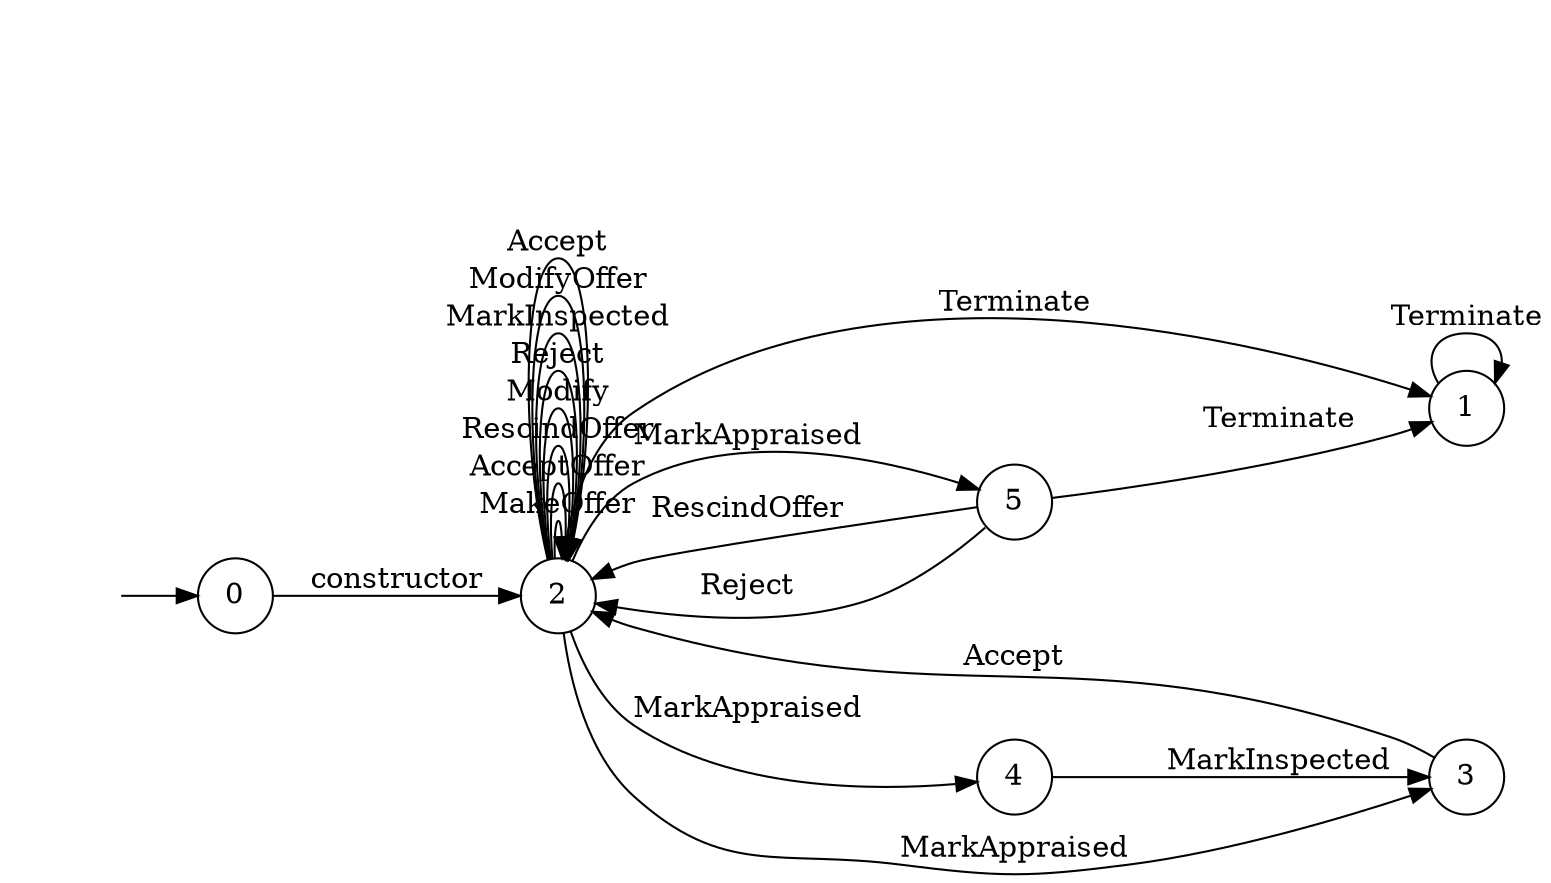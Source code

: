 digraph "Dapp-Automata-data/fuzzer/testnetdata-model-rq1/AssetTransfer/FSM-4" {
	graph [rankdir=LR]
	"" [label="" shape=plaintext]
	2 [label=2 shape=circle]
	5 [label=5 shape=circle]
	4 [label=4 shape=circle]
	3 [label=3 shape=circle]
	1 [label=1 shape=circle]
	0 [label=0 shape=circle]
	"" -> 0 [label=""]
	0 -> 2 [label=constructor]
	2 -> 2 [label=MakeOffer]
	2 -> 1 [label=Terminate]
	2 -> 2 [label=AcceptOffer]
	2 -> 2 [label=RescindOffer]
	2 -> 4 [label=MarkAppraised]
	2 -> 5 [label=MarkAppraised]
	2 -> 3 [label=MarkAppraised]
	2 -> 2 [label=Modify]
	2 -> 2 [label=Reject]
	2 -> 2 [label=MarkInspected]
	2 -> 2 [label=ModifyOffer]
	2 -> 2 [label=Accept]
	5 -> 1 [label=Terminate]
	5 -> 2 [label=RescindOffer]
	5 -> 2 [label=Reject]
	4 -> 3 [label=MarkInspected]
	3 -> 2 [label=Accept]
	1 -> 1 [label=Terminate]
}
